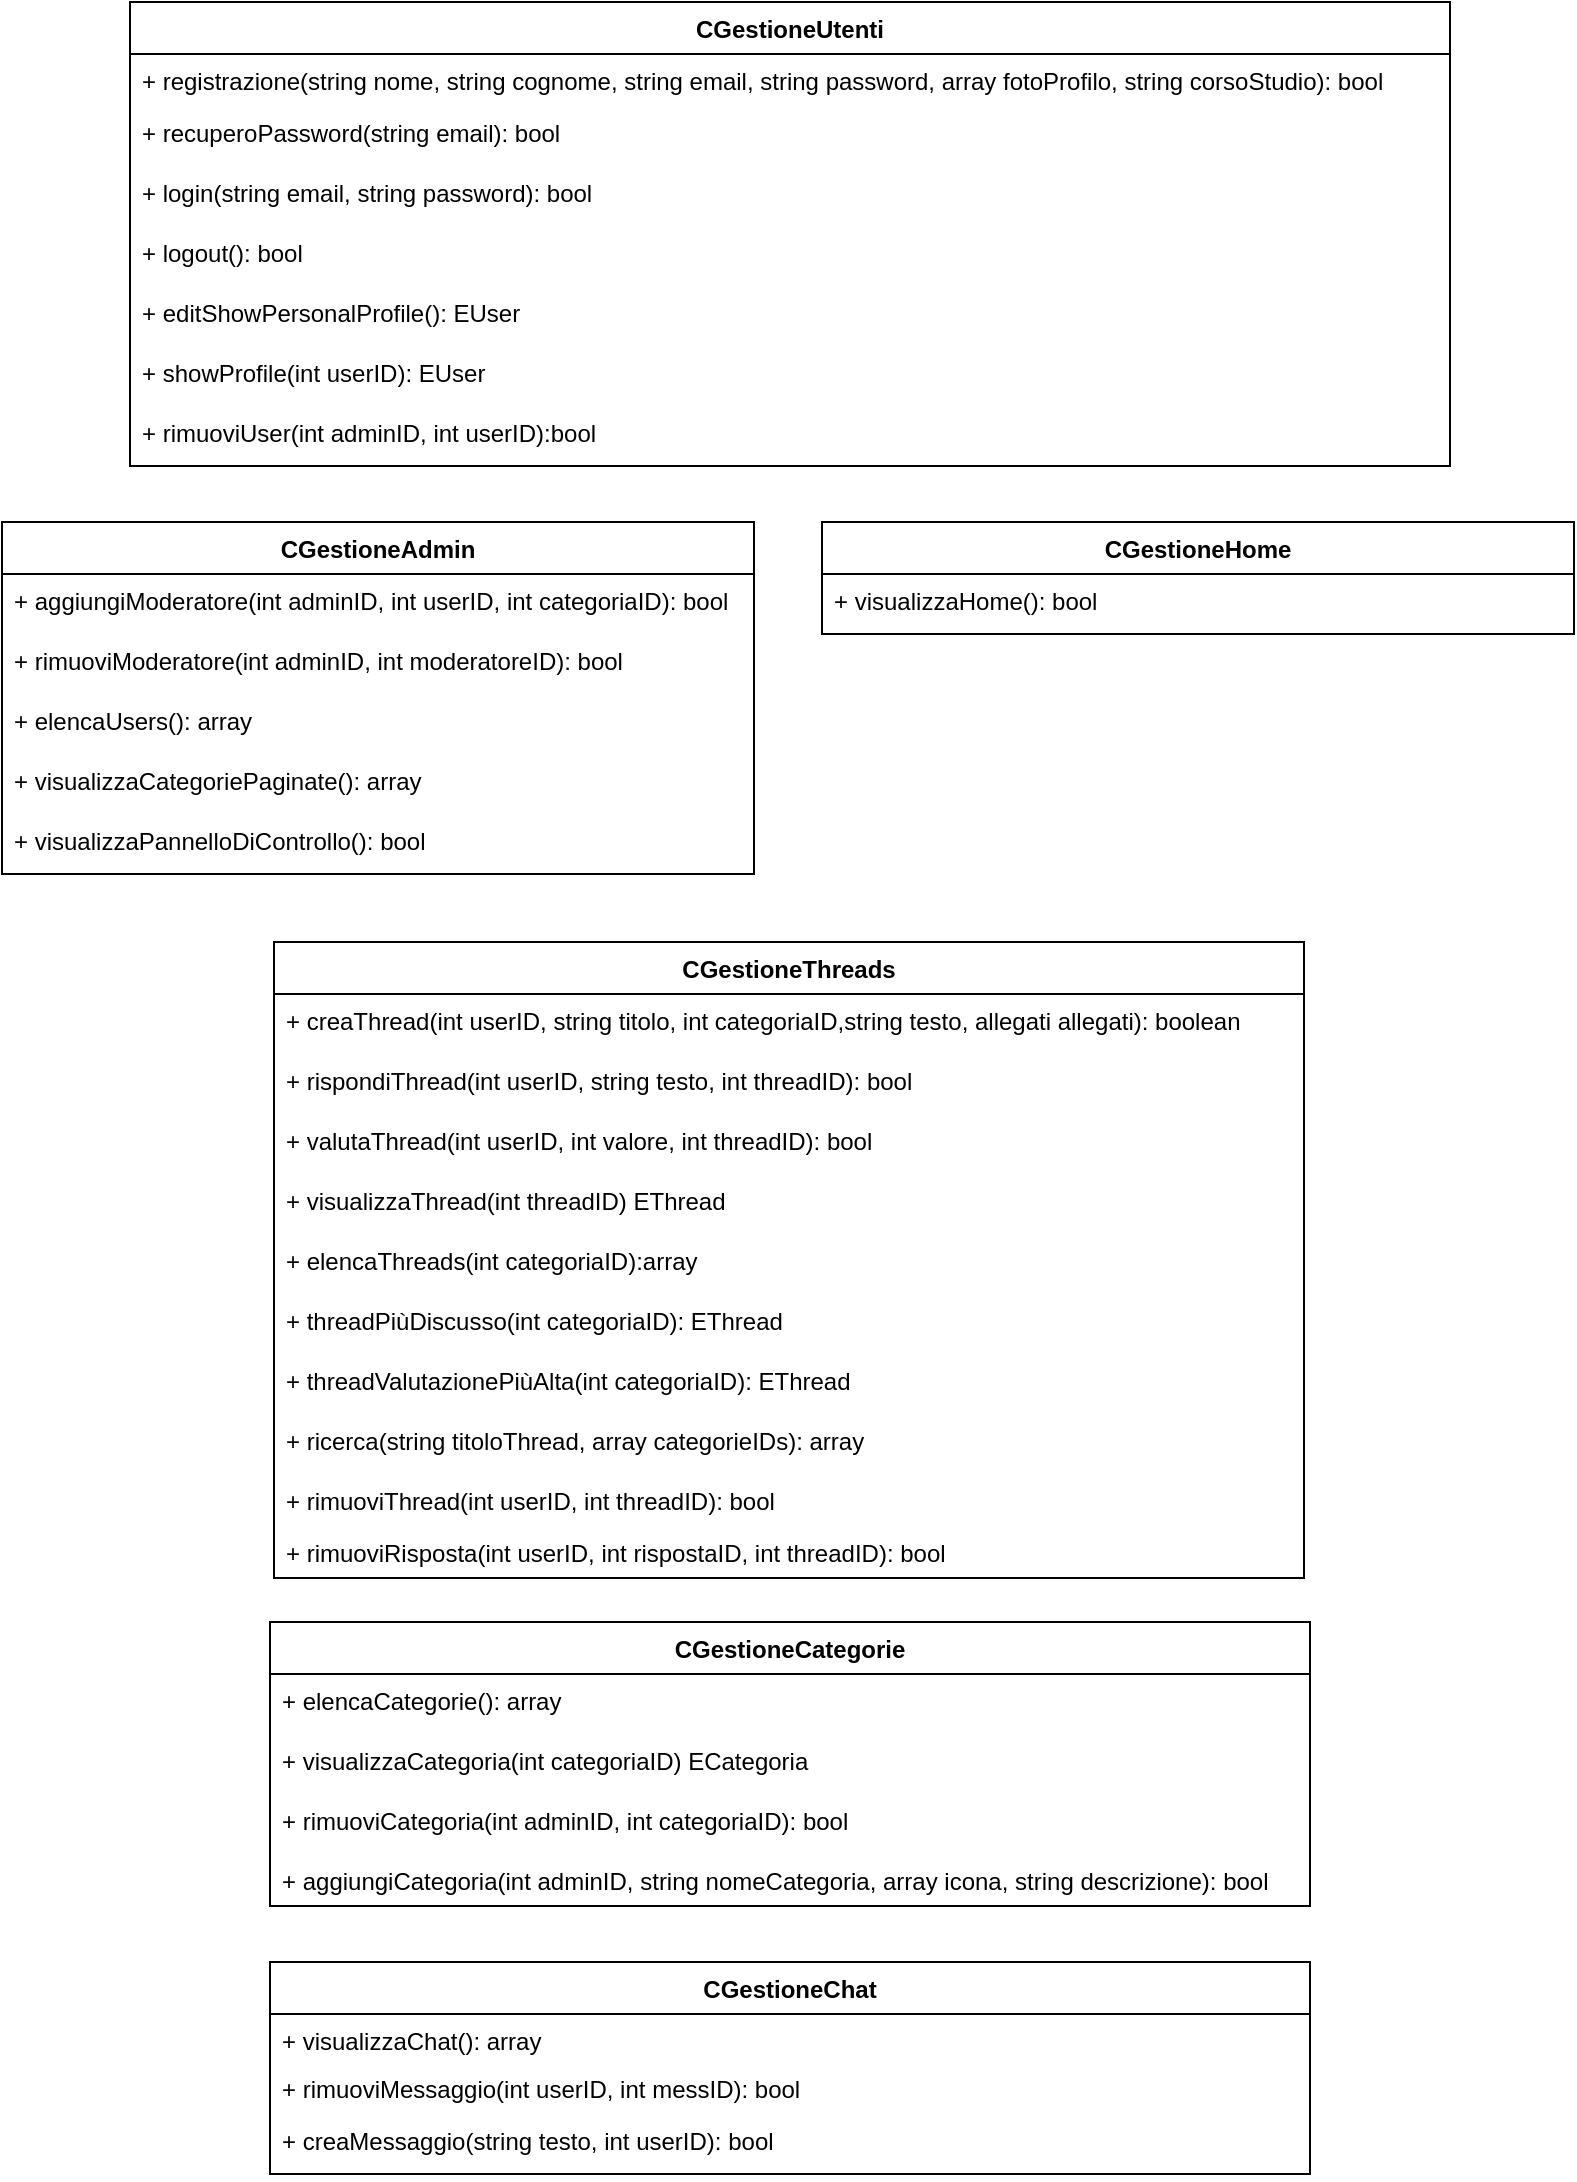 <mxfile version="15.5.2"><diagram id="0rd0etsqVsn7Rf6HxgIl" name="Page-1"><mxGraphModel dx="847" dy="669" grid="1" gridSize="10" guides="1" tooltips="1" connect="1" arrows="1" fold="1" page="1" pageScale="1" pageWidth="827" pageHeight="1169" math="0" shadow="0"><root><mxCell id="0"/><mxCell id="1" parent="0"/><mxCell id="lCjtpsMRXlnKQuZtC6T7-1" value="CGestioneUtenti" style="swimlane;fontStyle=1;align=center;verticalAlign=top;childLayout=stackLayout;horizontal=1;startSize=26;horizontalStack=0;resizeParent=1;resizeParentMax=0;resizeLast=0;collapsible=1;marginBottom=0;" vertex="1" parent="1"><mxGeometry x="84" y="50" width="660" height="232" as="geometry"><mxRectangle x="410" y="80" width="130" height="26" as="alternateBounds"/></mxGeometry></mxCell><mxCell id="lCjtpsMRXlnKQuZtC6T7-8" value="+ registrazione(string nome, string cognome, string email, string password, array fotoProfilo, string corsoStudio): bool" style="text;strokeColor=none;fillColor=none;align=left;verticalAlign=top;spacingLeft=4;spacingRight=4;overflow=hidden;rotatable=0;points=[[0,0.5],[1,0.5]];portConstraint=eastwest;" vertex="1" parent="lCjtpsMRXlnKQuZtC6T7-1"><mxGeometry y="26" width="660" height="26" as="geometry"/></mxCell><mxCell id="lCjtpsMRXlnKQuZtC6T7-10" value="+ recuperoPassword(string email): bool" style="text;strokeColor=none;fillColor=none;align=left;verticalAlign=top;spacingLeft=4;spacingRight=4;overflow=hidden;rotatable=0;points=[[0,0.5],[1,0.5]];portConstraint=eastwest;" vertex="1" parent="lCjtpsMRXlnKQuZtC6T7-1"><mxGeometry y="52" width="660" height="30" as="geometry"/></mxCell><mxCell id="lCjtpsMRXlnKQuZtC6T7-9" value="+ login(string email, string password): bool" style="text;strokeColor=none;fillColor=none;align=left;verticalAlign=top;spacingLeft=4;spacingRight=4;overflow=hidden;rotatable=0;points=[[0,0.5],[1,0.5]];portConstraint=eastwest;" vertex="1" parent="lCjtpsMRXlnKQuZtC6T7-1"><mxGeometry y="82" width="660" height="30" as="geometry"/></mxCell><mxCell id="lCjtpsMRXlnKQuZtC6T7-12" value="+ logout(): bool" style="text;strokeColor=none;fillColor=none;align=left;verticalAlign=top;spacingLeft=4;spacingRight=4;overflow=hidden;rotatable=0;points=[[0,0.5],[1,0.5]];portConstraint=eastwest;" vertex="1" parent="lCjtpsMRXlnKQuZtC6T7-1"><mxGeometry y="112" width="660" height="30" as="geometry"/></mxCell><mxCell id="lCjtpsMRXlnKQuZtC6T7-13" value="+ editShowPersonalProfile(): EUser" style="text;strokeColor=none;fillColor=none;align=left;verticalAlign=top;spacingLeft=4;spacingRight=4;overflow=hidden;rotatable=0;points=[[0,0.5],[1,0.5]];portConstraint=eastwest;" vertex="1" parent="lCjtpsMRXlnKQuZtC6T7-1"><mxGeometry y="142" width="660" height="30" as="geometry"/></mxCell><mxCell id="lCjtpsMRXlnKQuZtC6T7-14" value="+ showProfile(int userID): EUser" style="text;strokeColor=none;fillColor=none;align=left;verticalAlign=top;spacingLeft=4;spacingRight=4;overflow=hidden;rotatable=0;points=[[0,0.5],[1,0.5]];portConstraint=eastwest;" vertex="1" parent="lCjtpsMRXlnKQuZtC6T7-1"><mxGeometry y="172" width="660" height="30" as="geometry"/></mxCell><mxCell id="lCjtpsMRXlnKQuZtC6T7-21" value="+ rimuoviUser(int adminID, int userID):bool" style="text;strokeColor=none;fillColor=none;align=left;verticalAlign=top;spacingLeft=4;spacingRight=4;overflow=hidden;rotatable=0;points=[[0,0.5],[1,0.5]];portConstraint=eastwest;" vertex="1" parent="lCjtpsMRXlnKQuZtC6T7-1"><mxGeometry y="202" width="660" height="30" as="geometry"/></mxCell><mxCell id="lCjtpsMRXlnKQuZtC6T7-15" value="CGestioneAdmin" style="swimlane;fontStyle=1;align=center;verticalAlign=top;childLayout=stackLayout;horizontal=1;startSize=26;horizontalStack=0;resizeParent=1;resizeParentMax=0;resizeLast=0;collapsible=1;marginBottom=0;" vertex="1" parent="1"><mxGeometry x="20" y="310" width="376" height="176" as="geometry"><mxRectangle x="410" y="80" width="130" height="26" as="alternateBounds"/></mxGeometry></mxCell><mxCell id="lCjtpsMRXlnKQuZtC6T7-18" value="+ aggiungiModeratore(int adminID, int userID, int categoriaID): bool" style="text;strokeColor=none;fillColor=none;align=left;verticalAlign=top;spacingLeft=4;spacingRight=4;overflow=hidden;rotatable=0;points=[[0,0.5],[1,0.5]];portConstraint=eastwest;" vertex="1" parent="lCjtpsMRXlnKQuZtC6T7-15"><mxGeometry y="26" width="376" height="30" as="geometry"/></mxCell><mxCell id="lCjtpsMRXlnKQuZtC6T7-20" value="+ rimuoviModeratore(int adminID, int moderatoreID): bool" style="text;strokeColor=none;fillColor=none;align=left;verticalAlign=top;spacingLeft=4;spacingRight=4;overflow=hidden;rotatable=0;points=[[0,0.5],[1,0.5]];portConstraint=eastwest;" vertex="1" parent="lCjtpsMRXlnKQuZtC6T7-15"><mxGeometry y="56" width="376" height="30" as="geometry"/></mxCell><mxCell id="lCjtpsMRXlnKQuZtC6T7-22" value="+ elencaUsers(): array" style="text;strokeColor=none;fillColor=none;align=left;verticalAlign=top;spacingLeft=4;spacingRight=4;overflow=hidden;rotatable=0;points=[[0,0.5],[1,0.5]];portConstraint=eastwest;" vertex="1" parent="lCjtpsMRXlnKQuZtC6T7-15"><mxGeometry y="86" width="376" height="30" as="geometry"/></mxCell><mxCell id="lCjtpsMRXlnKQuZtC6T7-46" value="+ visualizzaCategoriePaginate(): array" style="text;strokeColor=none;fillColor=none;align=left;verticalAlign=top;spacingLeft=4;spacingRight=4;overflow=hidden;rotatable=0;points=[[0,0.5],[1,0.5]];portConstraint=eastwest;" vertex="1" parent="lCjtpsMRXlnKQuZtC6T7-15"><mxGeometry y="116" width="376" height="30" as="geometry"/></mxCell><mxCell id="lCjtpsMRXlnKQuZtC6T7-48" value="+ visualizzaPannelloDiControllo(): bool" style="text;strokeColor=none;fillColor=none;align=left;verticalAlign=top;spacingLeft=4;spacingRight=4;overflow=hidden;rotatable=0;points=[[0,0.5],[1,0.5]];portConstraint=eastwest;" vertex="1" parent="lCjtpsMRXlnKQuZtC6T7-15"><mxGeometry y="146" width="376" height="30" as="geometry"/></mxCell><mxCell id="lCjtpsMRXlnKQuZtC6T7-23" value="CGestioneThreads" style="swimlane;fontStyle=1;align=center;verticalAlign=top;childLayout=stackLayout;horizontal=1;startSize=26;horizontalStack=0;resizeParent=1;resizeParentMax=0;resizeLast=0;collapsible=1;marginBottom=0;" vertex="1" parent="1"><mxGeometry x="156" y="520" width="515" height="318" as="geometry"><mxRectangle x="435" y="510" width="150" height="26" as="alternateBounds"/></mxGeometry></mxCell><mxCell id="lCjtpsMRXlnKQuZtC6T7-25" value="+ creaThread(int userID, string titolo, int categoriaID,string testo, allegati allegati): boolean" style="text;strokeColor=none;fillColor=none;align=left;verticalAlign=top;spacingLeft=4;spacingRight=4;overflow=hidden;rotatable=0;points=[[0,0.5],[1,0.5]];portConstraint=eastwest;" vertex="1" parent="lCjtpsMRXlnKQuZtC6T7-23"><mxGeometry y="26" width="515" height="30" as="geometry"/></mxCell><mxCell id="lCjtpsMRXlnKQuZtC6T7-26" value="+ rispondiThread(int userID, string testo, int threadID): bool" style="text;strokeColor=none;fillColor=none;align=left;verticalAlign=top;spacingLeft=4;spacingRight=4;overflow=hidden;rotatable=0;points=[[0,0.5],[1,0.5]];portConstraint=eastwest;" vertex="1" parent="lCjtpsMRXlnKQuZtC6T7-23"><mxGeometry y="56" width="515" height="30" as="geometry"/></mxCell><mxCell id="lCjtpsMRXlnKQuZtC6T7-27" value="+ valutaThread(int userID, int valore, int threadID): bool" style="text;strokeColor=none;fillColor=none;align=left;verticalAlign=top;spacingLeft=4;spacingRight=4;overflow=hidden;rotatable=0;points=[[0,0.5],[1,0.5]];portConstraint=eastwest;" vertex="1" parent="lCjtpsMRXlnKQuZtC6T7-23"><mxGeometry y="86" width="515" height="30" as="geometry"/></mxCell><mxCell id="lCjtpsMRXlnKQuZtC6T7-30" value="+ visualizzaThread(int threadID) EThread" style="text;strokeColor=none;fillColor=none;align=left;verticalAlign=top;spacingLeft=4;spacingRight=4;overflow=hidden;rotatable=0;points=[[0,0.5],[1,0.5]];portConstraint=eastwest;" vertex="1" parent="lCjtpsMRXlnKQuZtC6T7-23"><mxGeometry y="116" width="515" height="30" as="geometry"/></mxCell><mxCell id="lCjtpsMRXlnKQuZtC6T7-31" value="+ elencaThreads(int categoriaID):array" style="text;strokeColor=none;fillColor=none;align=left;verticalAlign=top;spacingLeft=4;spacingRight=4;overflow=hidden;rotatable=0;points=[[0,0.5],[1,0.5]];portConstraint=eastwest;" vertex="1" parent="lCjtpsMRXlnKQuZtC6T7-23"><mxGeometry y="146" width="515" height="30" as="geometry"/></mxCell><mxCell id="lCjtpsMRXlnKQuZtC6T7-32" value="+ threadPiùDiscusso(int categoriaID): EThread" style="text;strokeColor=none;fillColor=none;align=left;verticalAlign=top;spacingLeft=4;spacingRight=4;overflow=hidden;rotatable=0;points=[[0,0.5],[1,0.5]];portConstraint=eastwest;" vertex="1" parent="lCjtpsMRXlnKQuZtC6T7-23"><mxGeometry y="176" width="515" height="30" as="geometry"/></mxCell><mxCell id="lCjtpsMRXlnKQuZtC6T7-33" value="+ threadValutazionePiùAlta(int categoriaID): EThread" style="text;strokeColor=none;fillColor=none;align=left;verticalAlign=top;spacingLeft=4;spacingRight=4;overflow=hidden;rotatable=0;points=[[0,0.5],[1,0.5]];portConstraint=eastwest;" vertex="1" parent="lCjtpsMRXlnKQuZtC6T7-23"><mxGeometry y="206" width="515" height="30" as="geometry"/></mxCell><mxCell id="lCjtpsMRXlnKQuZtC6T7-34" value="+ ricerca(string titoloThread, array categorieIDs): array" style="text;strokeColor=none;fillColor=none;align=left;verticalAlign=top;spacingLeft=4;spacingRight=4;overflow=hidden;rotatable=0;points=[[0,0.5],[1,0.5]];portConstraint=eastwest;" vertex="1" parent="lCjtpsMRXlnKQuZtC6T7-23"><mxGeometry y="236" width="515" height="30" as="geometry"/></mxCell><mxCell id="lCjtpsMRXlnKQuZtC6T7-35" value="+ rimuoviThread(int userID, int threadID): bool" style="text;strokeColor=none;fillColor=none;align=left;verticalAlign=top;spacingLeft=4;spacingRight=4;overflow=hidden;rotatable=0;points=[[0,0.5],[1,0.5]];portConstraint=eastwest;" vertex="1" parent="lCjtpsMRXlnKQuZtC6T7-23"><mxGeometry y="266" width="515" height="26" as="geometry"/></mxCell><mxCell id="lCjtpsMRXlnKQuZtC6T7-36" value="+ rimuoviRisposta(int userID, int rispostaID, int threadID): bool" style="text;strokeColor=none;fillColor=none;align=left;verticalAlign=top;spacingLeft=4;spacingRight=4;overflow=hidden;rotatable=0;points=[[0,0.5],[1,0.5]];portConstraint=eastwest;" vertex="1" parent="lCjtpsMRXlnKQuZtC6T7-23"><mxGeometry y="292" width="515" height="26" as="geometry"/></mxCell><mxCell id="lCjtpsMRXlnKQuZtC6T7-37" value="CGestioneCategorie" style="swimlane;fontStyle=1;align=center;verticalAlign=top;childLayout=stackLayout;horizontal=1;startSize=26;horizontalStack=0;resizeParent=1;resizeParentMax=0;resizeLast=0;collapsible=1;marginBottom=0;" vertex="1" parent="1"><mxGeometry x="154" y="860" width="520" height="142" as="geometry"><mxRectangle x="360" y="910" width="100" height="26" as="alternateBounds"/></mxGeometry></mxCell><mxCell id="lCjtpsMRXlnKQuZtC6T7-39" value="+ elencaCategorie(): array" style="text;strokeColor=none;fillColor=none;align=left;verticalAlign=top;spacingLeft=4;spacingRight=4;overflow=hidden;rotatable=0;points=[[0,0.5],[1,0.5]];portConstraint=eastwest;" vertex="1" parent="lCjtpsMRXlnKQuZtC6T7-37"><mxGeometry y="26" width="520" height="30" as="geometry"/></mxCell><mxCell id="lCjtpsMRXlnKQuZtC6T7-41" value="+ visualizzaCategoria(int categoriaID) ECategoria" style="text;strokeColor=none;fillColor=none;align=left;verticalAlign=top;spacingLeft=4;spacingRight=4;overflow=hidden;rotatable=0;points=[[0,0.5],[1,0.5]];portConstraint=eastwest;" vertex="1" parent="lCjtpsMRXlnKQuZtC6T7-37"><mxGeometry y="56" width="520" height="30" as="geometry"/></mxCell><mxCell id="lCjtpsMRXlnKQuZtC6T7-47" value="+ rimuoviCategoria(int adminID, int categoriaID): bool" style="text;strokeColor=none;fillColor=none;align=left;verticalAlign=top;spacingLeft=4;spacingRight=4;overflow=hidden;rotatable=0;points=[[0,0.5],[1,0.5]];portConstraint=eastwest;" vertex="1" parent="lCjtpsMRXlnKQuZtC6T7-37"><mxGeometry y="86" width="520" height="30" as="geometry"/></mxCell><mxCell id="lCjtpsMRXlnKQuZtC6T7-17" value="+ aggiungiCategoria(int adminID, string nomeCategoria, array icona, string descrizione): bool" style="text;strokeColor=none;fillColor=none;align=left;verticalAlign=top;spacingLeft=4;spacingRight=4;overflow=hidden;rotatable=0;points=[[0,0.5],[1,0.5]];portConstraint=eastwest;" vertex="1" parent="lCjtpsMRXlnKQuZtC6T7-37"><mxGeometry y="116" width="520" height="26" as="geometry"/></mxCell><mxCell id="lCjtpsMRXlnKQuZtC6T7-42" value="CGestioneChat" style="swimlane;fontStyle=1;align=center;verticalAlign=top;childLayout=stackLayout;horizontal=1;startSize=26;horizontalStack=0;resizeParent=1;resizeParentMax=0;resizeLast=0;collapsible=1;marginBottom=0;" vertex="1" parent="1"><mxGeometry x="154" y="1030" width="520" height="106" as="geometry"><mxRectangle x="360" y="910" width="100" height="26" as="alternateBounds"/></mxGeometry></mxCell><mxCell id="lCjtpsMRXlnKQuZtC6T7-43" value="+ visualizzaChat(): array" style="text;strokeColor=none;fillColor=none;align=left;verticalAlign=top;spacingLeft=4;spacingRight=4;overflow=hidden;rotatable=0;points=[[0,0.5],[1,0.5]];portConstraint=eastwest;" vertex="1" parent="lCjtpsMRXlnKQuZtC6T7-42"><mxGeometry y="26" width="520" height="24" as="geometry"/></mxCell><mxCell id="lCjtpsMRXlnKQuZtC6T7-44" value="+ rimuoviMessaggio(int userID, int messID): bool" style="text;strokeColor=none;fillColor=none;align=left;verticalAlign=top;spacingLeft=4;spacingRight=4;overflow=hidden;rotatable=0;points=[[0,0.5],[1,0.5]];portConstraint=eastwest;" vertex="1" parent="lCjtpsMRXlnKQuZtC6T7-42"><mxGeometry y="50" width="520" height="26" as="geometry"/></mxCell><mxCell id="lCjtpsMRXlnKQuZtC6T7-45" value="+ creaMessaggio(string testo, int userID): bool" style="text;strokeColor=none;fillColor=none;align=left;verticalAlign=top;spacingLeft=4;spacingRight=4;overflow=hidden;rotatable=0;points=[[0,0.5],[1,0.5]];portConstraint=eastwest;" vertex="1" parent="lCjtpsMRXlnKQuZtC6T7-42"><mxGeometry y="76" width="520" height="30" as="geometry"/></mxCell><mxCell id="lCjtpsMRXlnKQuZtC6T7-49" value="CGestioneHome" style="swimlane;fontStyle=1;align=center;verticalAlign=top;childLayout=stackLayout;horizontal=1;startSize=26;horizontalStack=0;resizeParent=1;resizeParentMax=0;resizeLast=0;collapsible=1;marginBottom=0;" vertex="1" parent="1"><mxGeometry x="430" y="310" width="376" height="56" as="geometry"><mxRectangle x="410" y="80" width="130" height="26" as="alternateBounds"/></mxGeometry></mxCell><mxCell id="lCjtpsMRXlnKQuZtC6T7-50" value="+ visualizzaHome(): bool" style="text;strokeColor=none;fillColor=none;align=left;verticalAlign=top;spacingLeft=4;spacingRight=4;overflow=hidden;rotatable=0;points=[[0,0.5],[1,0.5]];portConstraint=eastwest;" vertex="1" parent="lCjtpsMRXlnKQuZtC6T7-49"><mxGeometry y="26" width="376" height="30" as="geometry"/></mxCell></root></mxGraphModel></diagram></mxfile>